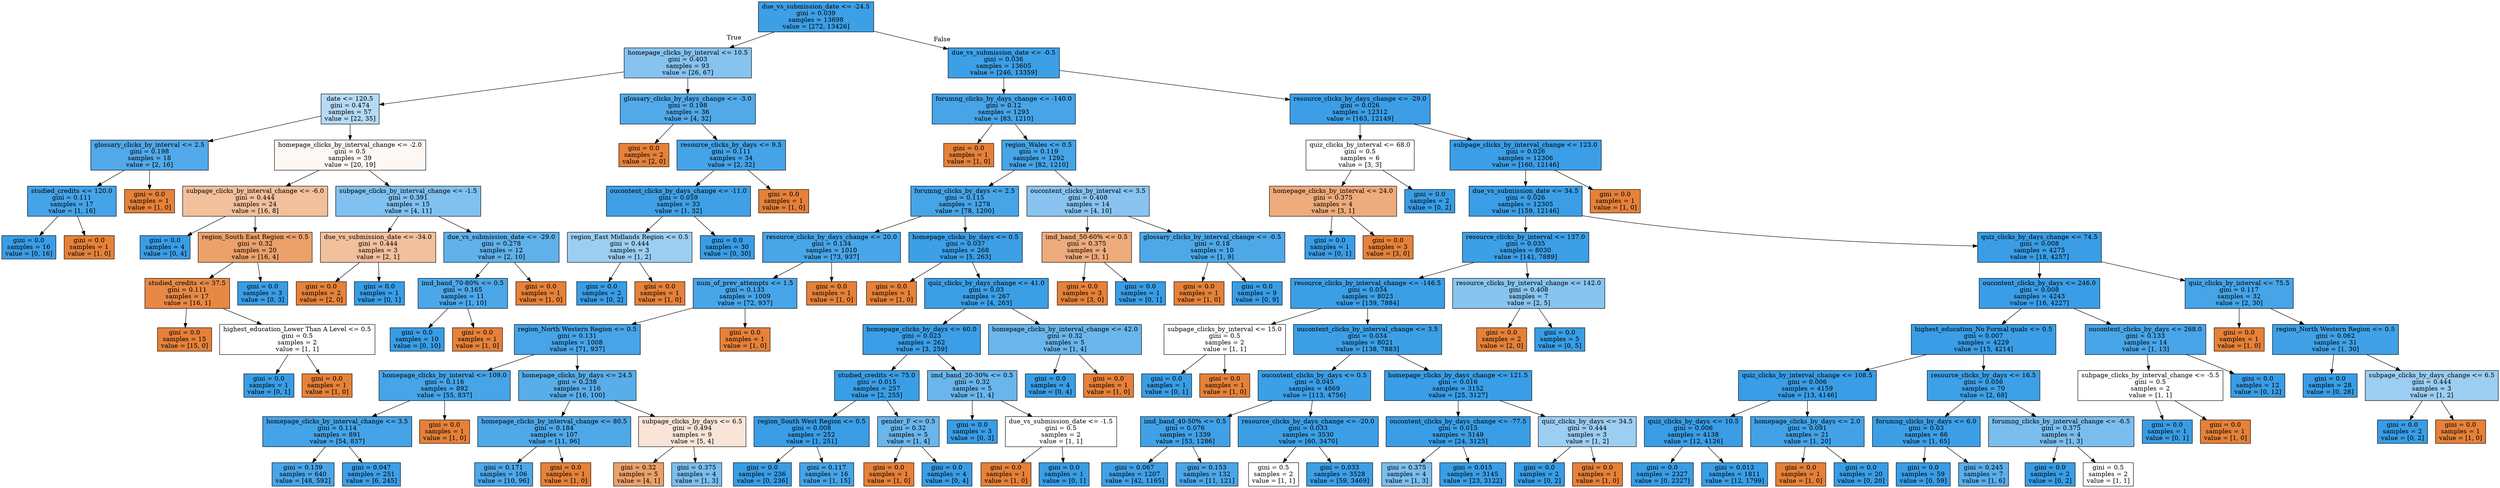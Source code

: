 digraph Tree {
node [shape=box, style="filled", color="black"] ;
0 [label="due_vs_submission_date <= -24.5\ngini = 0.039\nsamples = 13698\nvalue = [272, 13426]", fillcolor="#399de5fa"] ;
1 [label="homepage_clicks_by_interval <= 10.5\ngini = 0.403\nsamples = 93\nvalue = [26, 67]", fillcolor="#399de59c"] ;
0 -> 1 [labeldistance=2.5, labelangle=45, headlabel="True"] ;
2 [label="date <= 120.5\ngini = 0.474\nsamples = 57\nvalue = [22, 35]", fillcolor="#399de55f"] ;
1 -> 2 ;
3 [label="glossary_clicks_by_interval <= 2.5\ngini = 0.198\nsamples = 18\nvalue = [2, 16]", fillcolor="#399de5df"] ;
2 -> 3 ;
4 [label="studied_credits <= 120.0\ngini = 0.111\nsamples = 17\nvalue = [1, 16]", fillcolor="#399de5ef"] ;
3 -> 4 ;
5 [label="gini = 0.0\nsamples = 16\nvalue = [0, 16]", fillcolor="#399de5ff"] ;
4 -> 5 ;
6 [label="gini = 0.0\nsamples = 1\nvalue = [1, 0]", fillcolor="#e58139ff"] ;
4 -> 6 ;
7 [label="gini = 0.0\nsamples = 1\nvalue = [1, 0]", fillcolor="#e58139ff"] ;
3 -> 7 ;
8 [label="homepage_clicks_by_interval_change <= -2.0\ngini = 0.5\nsamples = 39\nvalue = [20, 19]", fillcolor="#e581390d"] ;
2 -> 8 ;
9 [label="subpage_clicks_by_interval_change <= -6.0\ngini = 0.444\nsamples = 24\nvalue = [16, 8]", fillcolor="#e581397f"] ;
8 -> 9 ;
10 [label="gini = 0.0\nsamples = 4\nvalue = [0, 4]", fillcolor="#399de5ff"] ;
9 -> 10 ;
11 [label="region_South East Region <= 0.5\ngini = 0.32\nsamples = 20\nvalue = [16, 4]", fillcolor="#e58139bf"] ;
9 -> 11 ;
12 [label="studied_credits <= 37.5\ngini = 0.111\nsamples = 17\nvalue = [16, 1]", fillcolor="#e58139ef"] ;
11 -> 12 ;
13 [label="gini = 0.0\nsamples = 15\nvalue = [15, 0]", fillcolor="#e58139ff"] ;
12 -> 13 ;
14 [label="highest_education_Lower Than A Level <= 0.5\ngini = 0.5\nsamples = 2\nvalue = [1, 1]", fillcolor="#e5813900"] ;
12 -> 14 ;
15 [label="gini = 0.0\nsamples = 1\nvalue = [0, 1]", fillcolor="#399de5ff"] ;
14 -> 15 ;
16 [label="gini = 0.0\nsamples = 1\nvalue = [1, 0]", fillcolor="#e58139ff"] ;
14 -> 16 ;
17 [label="gini = 0.0\nsamples = 3\nvalue = [0, 3]", fillcolor="#399de5ff"] ;
11 -> 17 ;
18 [label="subpage_clicks_by_interval_change <= -1.5\ngini = 0.391\nsamples = 15\nvalue = [4, 11]", fillcolor="#399de5a2"] ;
8 -> 18 ;
19 [label="due_vs_submission_date <= -34.0\ngini = 0.444\nsamples = 3\nvalue = [2, 1]", fillcolor="#e581397f"] ;
18 -> 19 ;
20 [label="gini = 0.0\nsamples = 2\nvalue = [2, 0]", fillcolor="#e58139ff"] ;
19 -> 20 ;
21 [label="gini = 0.0\nsamples = 1\nvalue = [0, 1]", fillcolor="#399de5ff"] ;
19 -> 21 ;
22 [label="due_vs_submission_date <= -29.0\ngini = 0.278\nsamples = 12\nvalue = [2, 10]", fillcolor="#399de5cc"] ;
18 -> 22 ;
23 [label="imd_band_70-80% <= 0.5\ngini = 0.165\nsamples = 11\nvalue = [1, 10]", fillcolor="#399de5e6"] ;
22 -> 23 ;
24 [label="gini = 0.0\nsamples = 10\nvalue = [0, 10]", fillcolor="#399de5ff"] ;
23 -> 24 ;
25 [label="gini = 0.0\nsamples = 1\nvalue = [1, 0]", fillcolor="#e58139ff"] ;
23 -> 25 ;
26 [label="gini = 0.0\nsamples = 1\nvalue = [1, 0]", fillcolor="#e58139ff"] ;
22 -> 26 ;
27 [label="glossary_clicks_by_days_change <= -3.0\ngini = 0.198\nsamples = 36\nvalue = [4, 32]", fillcolor="#399de5df"] ;
1 -> 27 ;
28 [label="gini = 0.0\nsamples = 2\nvalue = [2, 0]", fillcolor="#e58139ff"] ;
27 -> 28 ;
29 [label="resource_clicks_by_days <= 9.5\ngini = 0.111\nsamples = 34\nvalue = [2, 32]", fillcolor="#399de5ef"] ;
27 -> 29 ;
30 [label="oucontent_clicks_by_days_change <= -11.0\ngini = 0.059\nsamples = 33\nvalue = [1, 32]", fillcolor="#399de5f7"] ;
29 -> 30 ;
31 [label="region_East Midlands Region <= 0.5\ngini = 0.444\nsamples = 3\nvalue = [1, 2]", fillcolor="#399de57f"] ;
30 -> 31 ;
32 [label="gini = 0.0\nsamples = 2\nvalue = [0, 2]", fillcolor="#399de5ff"] ;
31 -> 32 ;
33 [label="gini = 0.0\nsamples = 1\nvalue = [1, 0]", fillcolor="#e58139ff"] ;
31 -> 33 ;
34 [label="gini = 0.0\nsamples = 30\nvalue = [0, 30]", fillcolor="#399de5ff"] ;
30 -> 34 ;
35 [label="gini = 0.0\nsamples = 1\nvalue = [1, 0]", fillcolor="#e58139ff"] ;
29 -> 35 ;
36 [label="due_vs_submission_date <= -0.5\ngini = 0.036\nsamples = 13605\nvalue = [246, 13359]", fillcolor="#399de5fa"] ;
0 -> 36 [labeldistance=2.5, labelangle=-45, headlabel="False"] ;
37 [label="forumng_clicks_by_days_change <= -140.0\ngini = 0.12\nsamples = 1293\nvalue = [83, 1210]", fillcolor="#399de5ee"] ;
36 -> 37 ;
38 [label="gini = 0.0\nsamples = 1\nvalue = [1, 0]", fillcolor="#e58139ff"] ;
37 -> 38 ;
39 [label="region_Wales <= 0.5\ngini = 0.119\nsamples = 1292\nvalue = [82, 1210]", fillcolor="#399de5ee"] ;
37 -> 39 ;
40 [label="forumng_clicks_by_days <= 2.5\ngini = 0.115\nsamples = 1278\nvalue = [78, 1200]", fillcolor="#399de5ee"] ;
39 -> 40 ;
41 [label="resource_clicks_by_days_change <= 20.0\ngini = 0.134\nsamples = 1010\nvalue = [73, 937]", fillcolor="#399de5eb"] ;
40 -> 41 ;
42 [label="num_of_prev_attempts <= 1.5\ngini = 0.133\nsamples = 1009\nvalue = [72, 937]", fillcolor="#399de5eb"] ;
41 -> 42 ;
43 [label="region_North Western Region <= 0.5\ngini = 0.131\nsamples = 1008\nvalue = [71, 937]", fillcolor="#399de5ec"] ;
42 -> 43 ;
44 [label="homepage_clicks_by_interval <= 109.0\ngini = 0.116\nsamples = 892\nvalue = [55, 837]", fillcolor="#399de5ee"] ;
43 -> 44 ;
45 [label="homepage_clicks_by_interval_change <= 3.5\ngini = 0.114\nsamples = 891\nvalue = [54, 837]", fillcolor="#399de5ef"] ;
44 -> 45 ;
46 [label="gini = 0.139\nsamples = 640\nvalue = [48, 592]", fillcolor="#399de5ea"] ;
45 -> 46 ;
47 [label="gini = 0.047\nsamples = 251\nvalue = [6, 245]", fillcolor="#399de5f9"] ;
45 -> 47 ;
48 [label="gini = 0.0\nsamples = 1\nvalue = [1, 0]", fillcolor="#e58139ff"] ;
44 -> 48 ;
49 [label="homepage_clicks_by_days <= 24.5\ngini = 0.238\nsamples = 116\nvalue = [16, 100]", fillcolor="#399de5d6"] ;
43 -> 49 ;
50 [label="homepage_clicks_by_interval_change <= 80.5\ngini = 0.184\nsamples = 107\nvalue = [11, 96]", fillcolor="#399de5e2"] ;
49 -> 50 ;
51 [label="gini = 0.171\nsamples = 106\nvalue = [10, 96]", fillcolor="#399de5e4"] ;
50 -> 51 ;
52 [label="gini = 0.0\nsamples = 1\nvalue = [1, 0]", fillcolor="#e58139ff"] ;
50 -> 52 ;
53 [label="subpage_clicks_by_days <= 6.5\ngini = 0.494\nsamples = 9\nvalue = [5, 4]", fillcolor="#e5813933"] ;
49 -> 53 ;
54 [label="gini = 0.32\nsamples = 5\nvalue = [4, 1]", fillcolor="#e58139bf"] ;
53 -> 54 ;
55 [label="gini = 0.375\nsamples = 4\nvalue = [1, 3]", fillcolor="#399de5aa"] ;
53 -> 55 ;
56 [label="gini = 0.0\nsamples = 1\nvalue = [1, 0]", fillcolor="#e58139ff"] ;
42 -> 56 ;
57 [label="gini = 0.0\nsamples = 1\nvalue = [1, 0]", fillcolor="#e58139ff"] ;
41 -> 57 ;
58 [label="homepage_clicks_by_days <= 0.5\ngini = 0.037\nsamples = 268\nvalue = [5, 263]", fillcolor="#399de5fa"] ;
40 -> 58 ;
59 [label="gini = 0.0\nsamples = 1\nvalue = [1, 0]", fillcolor="#e58139ff"] ;
58 -> 59 ;
60 [label="quiz_clicks_by_days_change <= 41.0\ngini = 0.03\nsamples = 267\nvalue = [4, 263]", fillcolor="#399de5fb"] ;
58 -> 60 ;
61 [label="homepage_clicks_by_days <= 60.0\ngini = 0.023\nsamples = 262\nvalue = [3, 259]", fillcolor="#399de5fc"] ;
60 -> 61 ;
62 [label="studied_credits <= 75.0\ngini = 0.015\nsamples = 257\nvalue = [2, 255]", fillcolor="#399de5fd"] ;
61 -> 62 ;
63 [label="region_South West Region <= 0.5\ngini = 0.008\nsamples = 252\nvalue = [1, 251]", fillcolor="#399de5fe"] ;
62 -> 63 ;
64 [label="gini = 0.0\nsamples = 236\nvalue = [0, 236]", fillcolor="#399de5ff"] ;
63 -> 64 ;
65 [label="gini = 0.117\nsamples = 16\nvalue = [1, 15]", fillcolor="#399de5ee"] ;
63 -> 65 ;
66 [label="gender_F <= 0.5\ngini = 0.32\nsamples = 5\nvalue = [1, 4]", fillcolor="#399de5bf"] ;
62 -> 66 ;
67 [label="gini = 0.0\nsamples = 1\nvalue = [1, 0]", fillcolor="#e58139ff"] ;
66 -> 67 ;
68 [label="gini = 0.0\nsamples = 4\nvalue = [0, 4]", fillcolor="#399de5ff"] ;
66 -> 68 ;
69 [label="imd_band_20-30% <= 0.5\ngini = 0.32\nsamples = 5\nvalue = [1, 4]", fillcolor="#399de5bf"] ;
61 -> 69 ;
70 [label="gini = 0.0\nsamples = 3\nvalue = [0, 3]", fillcolor="#399de5ff"] ;
69 -> 70 ;
71 [label="due_vs_submission_date <= -1.5\ngini = 0.5\nsamples = 2\nvalue = [1, 1]", fillcolor="#e5813900"] ;
69 -> 71 ;
72 [label="gini = 0.0\nsamples = 1\nvalue = [1, 0]", fillcolor="#e58139ff"] ;
71 -> 72 ;
73 [label="gini = 0.0\nsamples = 1\nvalue = [0, 1]", fillcolor="#399de5ff"] ;
71 -> 73 ;
74 [label="homepage_clicks_by_interval_change <= 42.0\ngini = 0.32\nsamples = 5\nvalue = [1, 4]", fillcolor="#399de5bf"] ;
60 -> 74 ;
75 [label="gini = 0.0\nsamples = 4\nvalue = [0, 4]", fillcolor="#399de5ff"] ;
74 -> 75 ;
76 [label="gini = 0.0\nsamples = 1\nvalue = [1, 0]", fillcolor="#e58139ff"] ;
74 -> 76 ;
77 [label="oucontent_clicks_by_interval <= 3.5\ngini = 0.408\nsamples = 14\nvalue = [4, 10]", fillcolor="#399de599"] ;
39 -> 77 ;
78 [label="imd_band_50-60% <= 0.5\ngini = 0.375\nsamples = 4\nvalue = [3, 1]", fillcolor="#e58139aa"] ;
77 -> 78 ;
79 [label="gini = 0.0\nsamples = 3\nvalue = [3, 0]", fillcolor="#e58139ff"] ;
78 -> 79 ;
80 [label="gini = 0.0\nsamples = 1\nvalue = [0, 1]", fillcolor="#399de5ff"] ;
78 -> 80 ;
81 [label="glossary_clicks_by_interval_change <= -0.5\ngini = 0.18\nsamples = 10\nvalue = [1, 9]", fillcolor="#399de5e3"] ;
77 -> 81 ;
82 [label="gini = 0.0\nsamples = 1\nvalue = [1, 0]", fillcolor="#e58139ff"] ;
81 -> 82 ;
83 [label="gini = 0.0\nsamples = 9\nvalue = [0, 9]", fillcolor="#399de5ff"] ;
81 -> 83 ;
84 [label="resource_clicks_by_days_change <= -29.0\ngini = 0.026\nsamples = 12312\nvalue = [163, 12149]", fillcolor="#399de5fc"] ;
36 -> 84 ;
85 [label="quiz_clicks_by_interval <= 68.0\ngini = 0.5\nsamples = 6\nvalue = [3, 3]", fillcolor="#e5813900"] ;
84 -> 85 ;
86 [label="homepage_clicks_by_interval <= 24.0\ngini = 0.375\nsamples = 4\nvalue = [3, 1]", fillcolor="#e58139aa"] ;
85 -> 86 ;
87 [label="gini = 0.0\nsamples = 1\nvalue = [0, 1]", fillcolor="#399de5ff"] ;
86 -> 87 ;
88 [label="gini = 0.0\nsamples = 3\nvalue = [3, 0]", fillcolor="#e58139ff"] ;
86 -> 88 ;
89 [label="gini = 0.0\nsamples = 2\nvalue = [0, 2]", fillcolor="#399de5ff"] ;
85 -> 89 ;
90 [label="subpage_clicks_by_interval_change <= 123.0\ngini = 0.026\nsamples = 12306\nvalue = [160, 12146]", fillcolor="#399de5fc"] ;
84 -> 90 ;
91 [label="due_vs_submission_date <= 34.5\ngini = 0.026\nsamples = 12305\nvalue = [159, 12146]", fillcolor="#399de5fc"] ;
90 -> 91 ;
92 [label="resource_clicks_by_interval <= 137.0\ngini = 0.035\nsamples = 8030\nvalue = [141, 7889]", fillcolor="#399de5fa"] ;
91 -> 92 ;
93 [label="resource_clicks_by_interval_change <= -146.5\ngini = 0.034\nsamples = 8023\nvalue = [139, 7884]", fillcolor="#399de5fb"] ;
92 -> 93 ;
94 [label="subpage_clicks_by_interval <= 15.0\ngini = 0.5\nsamples = 2\nvalue = [1, 1]", fillcolor="#e5813900"] ;
93 -> 94 ;
95 [label="gini = 0.0\nsamples = 1\nvalue = [0, 1]", fillcolor="#399de5ff"] ;
94 -> 95 ;
96 [label="gini = 0.0\nsamples = 1\nvalue = [1, 0]", fillcolor="#e58139ff"] ;
94 -> 96 ;
97 [label="oucontent_clicks_by_interval_change <= 3.5\ngini = 0.034\nsamples = 8021\nvalue = [138, 7883]", fillcolor="#399de5fb"] ;
93 -> 97 ;
98 [label="oucontent_clicks_by_days <= 0.5\ngini = 0.045\nsamples = 4869\nvalue = [113, 4756]", fillcolor="#399de5f9"] ;
97 -> 98 ;
99 [label="imd_band_40-50% <= 0.5\ngini = 0.076\nsamples = 1339\nvalue = [53, 1286]", fillcolor="#399de5f4"] ;
98 -> 99 ;
100 [label="gini = 0.067\nsamples = 1207\nvalue = [42, 1165]", fillcolor="#399de5f6"] ;
99 -> 100 ;
101 [label="gini = 0.153\nsamples = 132\nvalue = [11, 121]", fillcolor="#399de5e8"] ;
99 -> 101 ;
102 [label="resource_clicks_by_days_change <= -20.0\ngini = 0.033\nsamples = 3530\nvalue = [60, 3470]", fillcolor="#399de5fb"] ;
98 -> 102 ;
103 [label="gini = 0.5\nsamples = 2\nvalue = [1, 1]", fillcolor="#e5813900"] ;
102 -> 103 ;
104 [label="gini = 0.033\nsamples = 3528\nvalue = [59, 3469]", fillcolor="#399de5fb"] ;
102 -> 104 ;
105 [label="homepage_clicks_by_days_change <= 121.5\ngini = 0.016\nsamples = 3152\nvalue = [25, 3127]", fillcolor="#399de5fd"] ;
97 -> 105 ;
106 [label="oucontent_clicks_by_days_change <= -77.5\ngini = 0.015\nsamples = 3149\nvalue = [24, 3125]", fillcolor="#399de5fd"] ;
105 -> 106 ;
107 [label="gini = 0.375\nsamples = 4\nvalue = [1, 3]", fillcolor="#399de5aa"] ;
106 -> 107 ;
108 [label="gini = 0.015\nsamples = 3145\nvalue = [23, 3122]", fillcolor="#399de5fd"] ;
106 -> 108 ;
109 [label="quiz_clicks_by_days <= 34.5\ngini = 0.444\nsamples = 3\nvalue = [1, 2]", fillcolor="#399de57f"] ;
105 -> 109 ;
110 [label="gini = 0.0\nsamples = 2\nvalue = [0, 2]", fillcolor="#399de5ff"] ;
109 -> 110 ;
111 [label="gini = 0.0\nsamples = 1\nvalue = [1, 0]", fillcolor="#e58139ff"] ;
109 -> 111 ;
112 [label="resource_clicks_by_interval_change <= 142.0\ngini = 0.408\nsamples = 7\nvalue = [2, 5]", fillcolor="#399de599"] ;
92 -> 112 ;
113 [label="gini = 0.0\nsamples = 2\nvalue = [2, 0]", fillcolor="#e58139ff"] ;
112 -> 113 ;
114 [label="gini = 0.0\nsamples = 5\nvalue = [0, 5]", fillcolor="#399de5ff"] ;
112 -> 114 ;
115 [label="quiz_clicks_by_days_change <= 74.5\ngini = 0.008\nsamples = 4275\nvalue = [18, 4257]", fillcolor="#399de5fe"] ;
91 -> 115 ;
116 [label="oucontent_clicks_by_days <= 246.0\ngini = 0.008\nsamples = 4243\nvalue = [16, 4227]", fillcolor="#399de5fe"] ;
115 -> 116 ;
117 [label="highest_education_No Formal quals <= 0.5\ngini = 0.007\nsamples = 4229\nvalue = [15, 4214]", fillcolor="#399de5fe"] ;
116 -> 117 ;
118 [label="quiz_clicks_by_interval_change <= 108.5\ngini = 0.006\nsamples = 4159\nvalue = [13, 4146]", fillcolor="#399de5fe"] ;
117 -> 118 ;
119 [label="quiz_clicks_by_days <= 10.5\ngini = 0.006\nsamples = 4138\nvalue = [12, 4126]", fillcolor="#399de5fe"] ;
118 -> 119 ;
120 [label="gini = 0.0\nsamples = 2327\nvalue = [0, 2327]", fillcolor="#399de5ff"] ;
119 -> 120 ;
121 [label="gini = 0.013\nsamples = 1811\nvalue = [12, 1799]", fillcolor="#399de5fd"] ;
119 -> 121 ;
122 [label="homepage_clicks_by_days <= 2.0\ngini = 0.091\nsamples = 21\nvalue = [1, 20]", fillcolor="#399de5f2"] ;
118 -> 122 ;
123 [label="gini = 0.0\nsamples = 1\nvalue = [1, 0]", fillcolor="#e58139ff"] ;
122 -> 123 ;
124 [label="gini = 0.0\nsamples = 20\nvalue = [0, 20]", fillcolor="#399de5ff"] ;
122 -> 124 ;
125 [label="resource_clicks_by_days <= 16.5\ngini = 0.056\nsamples = 70\nvalue = [2, 68]", fillcolor="#399de5f8"] ;
117 -> 125 ;
126 [label="forumng_clicks_by_days <= 6.0\ngini = 0.03\nsamples = 66\nvalue = [1, 65]", fillcolor="#399de5fb"] ;
125 -> 126 ;
127 [label="gini = 0.0\nsamples = 59\nvalue = [0, 59]", fillcolor="#399de5ff"] ;
126 -> 127 ;
128 [label="gini = 0.245\nsamples = 7\nvalue = [1, 6]", fillcolor="#399de5d4"] ;
126 -> 128 ;
129 [label="forumng_clicks_by_interval_change <= -6.5\ngini = 0.375\nsamples = 4\nvalue = [1, 3]", fillcolor="#399de5aa"] ;
125 -> 129 ;
130 [label="gini = 0.0\nsamples = 2\nvalue = [0, 2]", fillcolor="#399de5ff"] ;
129 -> 130 ;
131 [label="gini = 0.5\nsamples = 2\nvalue = [1, 1]", fillcolor="#e5813900"] ;
129 -> 131 ;
132 [label="oucontent_clicks_by_days <= 268.0\ngini = 0.133\nsamples = 14\nvalue = [1, 13]", fillcolor="#399de5eb"] ;
116 -> 132 ;
133 [label="subpage_clicks_by_interval_change <= -5.5\ngini = 0.5\nsamples = 2\nvalue = [1, 1]", fillcolor="#e5813900"] ;
132 -> 133 ;
134 [label="gini = 0.0\nsamples = 1\nvalue = [0, 1]", fillcolor="#399de5ff"] ;
133 -> 134 ;
135 [label="gini = 0.0\nsamples = 1\nvalue = [1, 0]", fillcolor="#e58139ff"] ;
133 -> 135 ;
136 [label="gini = 0.0\nsamples = 12\nvalue = [0, 12]", fillcolor="#399de5ff"] ;
132 -> 136 ;
137 [label="quiz_clicks_by_interval <= 75.5\ngini = 0.117\nsamples = 32\nvalue = [2, 30]", fillcolor="#399de5ee"] ;
115 -> 137 ;
138 [label="gini = 0.0\nsamples = 1\nvalue = [1, 0]", fillcolor="#e58139ff"] ;
137 -> 138 ;
139 [label="region_North Western Region <= 0.5\ngini = 0.062\nsamples = 31\nvalue = [1, 30]", fillcolor="#399de5f6"] ;
137 -> 139 ;
140 [label="gini = 0.0\nsamples = 28\nvalue = [0, 28]", fillcolor="#399de5ff"] ;
139 -> 140 ;
141 [label="subpage_clicks_by_days_change <= 6.5\ngini = 0.444\nsamples = 3\nvalue = [1, 2]", fillcolor="#399de57f"] ;
139 -> 141 ;
142 [label="gini = 0.0\nsamples = 2\nvalue = [0, 2]", fillcolor="#399de5ff"] ;
141 -> 142 ;
143 [label="gini = 0.0\nsamples = 1\nvalue = [1, 0]", fillcolor="#e58139ff"] ;
141 -> 143 ;
144 [label="gini = 0.0\nsamples = 1\nvalue = [1, 0]", fillcolor="#e58139ff"] ;
90 -> 144 ;
}